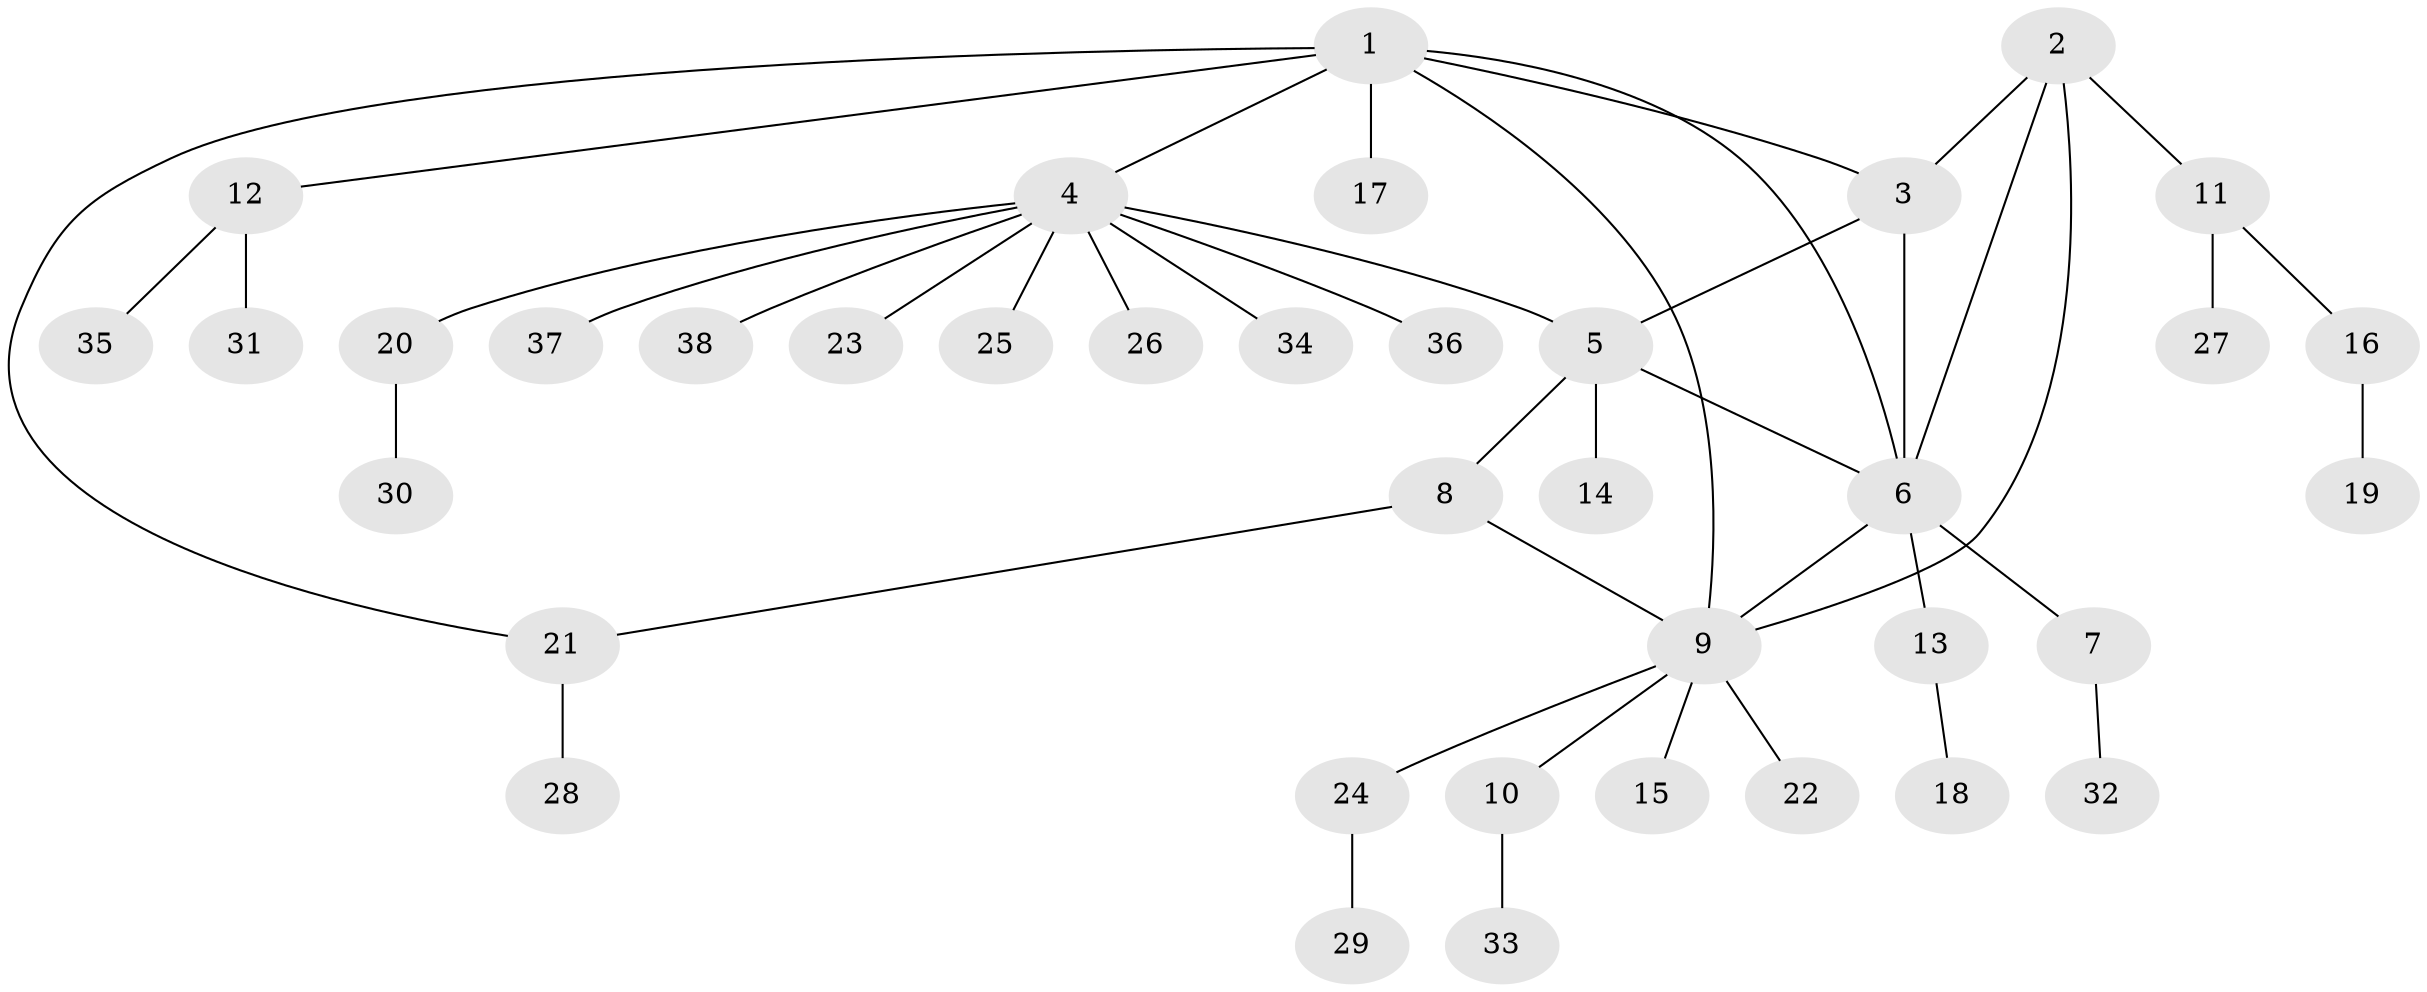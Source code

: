 // original degree distribution, {1: 0.6226415094339622, 8: 0.03773584905660377, 4: 0.09433962264150944, 11: 0.018867924528301886, 6: 0.018867924528301886, 3: 0.09433962264150944, 9: 0.018867924528301886, 2: 0.09433962264150944}
// Generated by graph-tools (version 1.1) at 2025/52/03/04/25 22:52:44]
// undirected, 38 vertices, 45 edges
graph export_dot {
  node [color=gray90,style=filled];
  1;
  2;
  3;
  4;
  5;
  6;
  7;
  8;
  9;
  10;
  11;
  12;
  13;
  14;
  15;
  16;
  17;
  18;
  19;
  20;
  21;
  22;
  23;
  24;
  25;
  26;
  27;
  28;
  29;
  30;
  31;
  32;
  33;
  34;
  35;
  36;
  37;
  38;
  1 -- 3 [weight=1.0];
  1 -- 4 [weight=1.0];
  1 -- 6 [weight=1.0];
  1 -- 9 [weight=1.0];
  1 -- 12 [weight=1.0];
  1 -- 17 [weight=1.0];
  1 -- 21 [weight=1.0];
  2 -- 3 [weight=1.0];
  2 -- 6 [weight=1.0];
  2 -- 9 [weight=1.0];
  2 -- 11 [weight=1.0];
  3 -- 5 [weight=1.0];
  3 -- 6 [weight=1.0];
  4 -- 5 [weight=1.0];
  4 -- 20 [weight=1.0];
  4 -- 23 [weight=1.0];
  4 -- 25 [weight=1.0];
  4 -- 26 [weight=1.0];
  4 -- 34 [weight=1.0];
  4 -- 36 [weight=1.0];
  4 -- 37 [weight=1.0];
  4 -- 38 [weight=1.0];
  5 -- 6 [weight=1.0];
  5 -- 8 [weight=1.0];
  5 -- 14 [weight=1.0];
  6 -- 7 [weight=1.0];
  6 -- 9 [weight=1.0];
  6 -- 13 [weight=1.0];
  7 -- 32 [weight=1.0];
  8 -- 9 [weight=1.0];
  8 -- 21 [weight=1.0];
  9 -- 10 [weight=1.0];
  9 -- 15 [weight=1.0];
  9 -- 22 [weight=1.0];
  9 -- 24 [weight=1.0];
  10 -- 33 [weight=1.0];
  11 -- 16 [weight=1.0];
  11 -- 27 [weight=1.0];
  12 -- 31 [weight=1.0];
  12 -- 35 [weight=1.0];
  13 -- 18 [weight=1.0];
  16 -- 19 [weight=1.0];
  20 -- 30 [weight=1.0];
  21 -- 28 [weight=1.0];
  24 -- 29 [weight=1.0];
}
